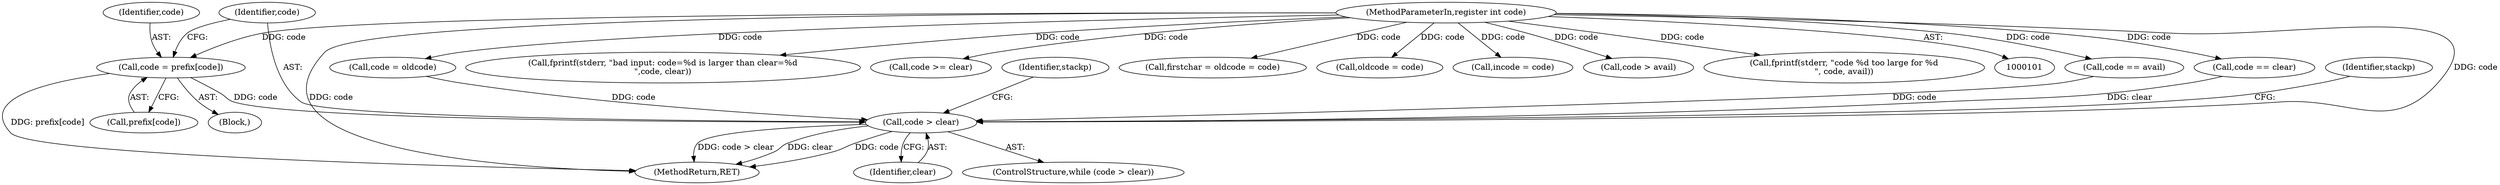 digraph "0_libtiff_ce6841d9e41d621ba23cf18b190ee6a23b2cc833@array" {
"1000208" [label="(Call,code = prefix[code])"];
"1000102" [label="(MethodParameterIn,register int code)"];
"1000197" [label="(Call,code > clear)"];
"1000268" [label="(MethodReturn,RET)"];
"1000146" [label="(Call,fprintf(stderr, \"bad input: code=%d is larger than clear=%d\n\",code, clear))"];
"1000142" [label="(Call,code >= clear)"];
"1000209" [label="(Identifier,code)"];
"1000193" [label="(Call,code = oldcode)"];
"1000161" [label="(Call,firstchar = oldcode = code)"];
"1000199" [label="(Identifier,clear)"];
"1000197" [label="(Call,code > clear)"];
"1000163" [label="(Call,oldcode = code)"];
"1000204" [label="(Identifier,stackp)"];
"1000180" [label="(Call,incode = code)"];
"1000198" [label="(Identifier,code)"];
"1000184" [label="(Call,code == avail)"];
"1000108" [label="(Call,code == clear)"];
"1000196" [label="(ControlStructure,while (code > clear))"];
"1000208" [label="(Call,code = prefix[code])"];
"1000169" [label="(Call,code > avail)"];
"1000173" [label="(Call,fprintf(stderr, \"code %d too large for %d\n\", code, avail))"];
"1000216" [label="(Identifier,stackp)"];
"1000200" [label="(Block,)"];
"1000102" [label="(MethodParameterIn,register int code)"];
"1000210" [label="(Call,prefix[code])"];
"1000208" -> "1000200"  [label="AST: "];
"1000208" -> "1000210"  [label="CFG: "];
"1000209" -> "1000208"  [label="AST: "];
"1000210" -> "1000208"  [label="AST: "];
"1000198" -> "1000208"  [label="CFG: "];
"1000208" -> "1000268"  [label="DDG: prefix[code]"];
"1000208" -> "1000197"  [label="DDG: code"];
"1000102" -> "1000208"  [label="DDG: code"];
"1000102" -> "1000101"  [label="AST: "];
"1000102" -> "1000268"  [label="DDG: code"];
"1000102" -> "1000108"  [label="DDG: code"];
"1000102" -> "1000142"  [label="DDG: code"];
"1000102" -> "1000146"  [label="DDG: code"];
"1000102" -> "1000161"  [label="DDG: code"];
"1000102" -> "1000163"  [label="DDG: code"];
"1000102" -> "1000169"  [label="DDG: code"];
"1000102" -> "1000173"  [label="DDG: code"];
"1000102" -> "1000180"  [label="DDG: code"];
"1000102" -> "1000184"  [label="DDG: code"];
"1000102" -> "1000193"  [label="DDG: code"];
"1000102" -> "1000197"  [label="DDG: code"];
"1000197" -> "1000196"  [label="AST: "];
"1000197" -> "1000199"  [label="CFG: "];
"1000198" -> "1000197"  [label="AST: "];
"1000199" -> "1000197"  [label="AST: "];
"1000204" -> "1000197"  [label="CFG: "];
"1000216" -> "1000197"  [label="CFG: "];
"1000197" -> "1000268"  [label="DDG: code > clear"];
"1000197" -> "1000268"  [label="DDG: clear"];
"1000197" -> "1000268"  [label="DDG: code"];
"1000193" -> "1000197"  [label="DDG: code"];
"1000184" -> "1000197"  [label="DDG: code"];
"1000108" -> "1000197"  [label="DDG: clear"];
}
